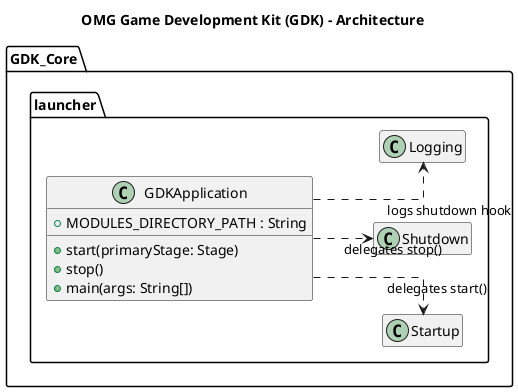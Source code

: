 @startuml

left to right direction
hide empty members
skinparam linetype ortho
skinparam nodesep 60
skinparam ranksep 60

title OMG Game Development Kit (GDK) - Architecture

' === GDK Core ===
package "GDK_Core" {

    package "launcher" {

        class GDKApplication {
            + MODULES_DIRECTORY_PATH : String
            + start(primaryStage: Stage)
            + stop()
            + main(args: String[])
        }

        GDKApplication ..> Startup : delegates start()
        GDKApplication ..> Shutdown : delegates stop()
        GDKApplication ..> Logging : logs shutdown hook
    }
}

@enduml
